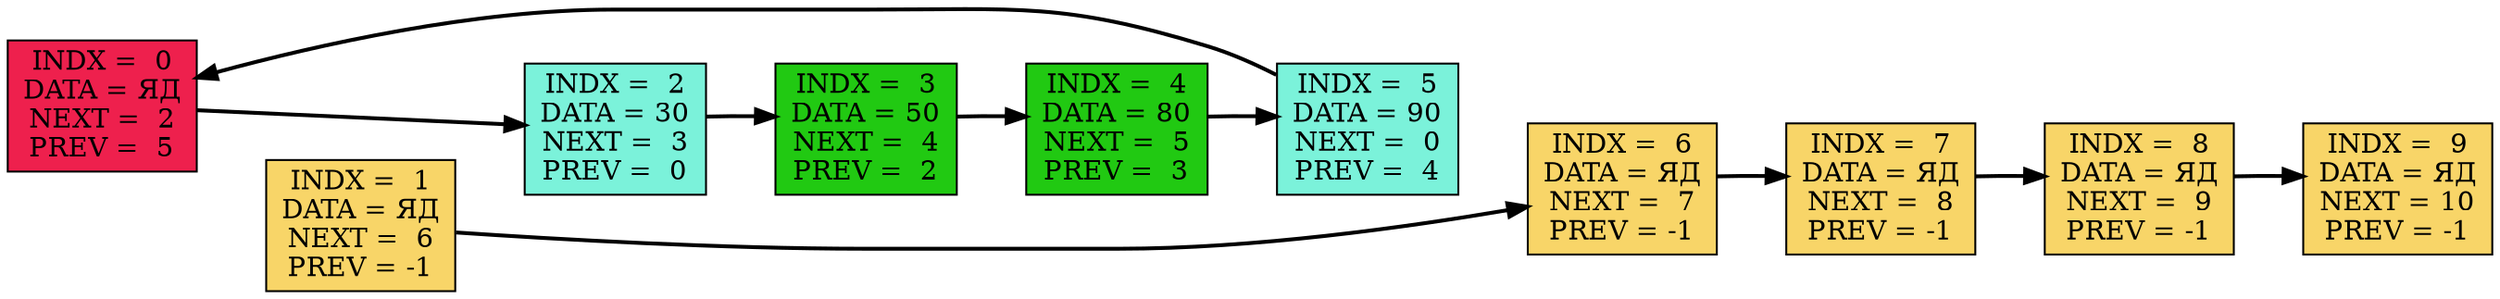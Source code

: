 digraph DotGraph
{
rankdir=LR;
    Node0 [shape="box", color="black", fontcolor="black", fillcolor="#EE204D", style="filled", weight="1", label="INDX =  0\nDATA = ЯД\nNEXT =  2\nPREV =  5"];
    Node1 [shape="box", color="black", fontcolor="black", fillcolor="#F8D568", style="filled", weight="1", label="INDX =  1\nDATA = ЯД\nNEXT =  6\nPREV = -1"];
    Node2 [shape="box", color="black", fontcolor="black", fillcolor="#7BF2DA", style="filled", weight="1", label="INDX =  2\nDATA = 30\nNEXT =  3\nPREV =  0"];
    Node3 [shape="box", color="black", fontcolor="black", fillcolor="#21C912", style="filled", weight="1", label="INDX =  3\nDATA = 50\nNEXT =  4\nPREV =  2"];
    Node4 [shape="box", color="black", fontcolor="black", fillcolor="#21C912", style="filled", weight="1", label="INDX =  4\nDATA = 80\nNEXT =  5\nPREV =  3"];
    Node5 [shape="box", color="black", fontcolor="black", fillcolor="#7BF2DA", style="filled", weight="1", label="INDX =  5\nDATA = 90\nNEXT =  0\nPREV =  4"];
    Node6 [shape="box", color="black", fontcolor="black", fillcolor="#F8D568", style="filled", weight="1", label="INDX =  6\nDATA = ЯД\nNEXT =  7\nPREV = -1"];
    Node7 [shape="box", color="black", fontcolor="black", fillcolor="#F8D568", style="filled", weight="1", label="INDX =  7\nDATA = ЯД\nNEXT =  8\nPREV = -1"];
    Node8 [shape="box", color="black", fontcolor="black", fillcolor="#F8D568", style="filled", weight="1", label="INDX =  8\nDATA = ЯД\nNEXT =  9\nPREV = -1"];
    Node9 [shape="box", color="black", fontcolor="black", fillcolor="#F8D568", style="filled", weight="1", label="INDX =  9\nDATA = ЯД\nNEXT = 10\nPREV = -1"];
    Node0 -> Node1 [color="#FFFFFF", style="invis", weight="1", label=""];
    Node1 -> Node2 [color="#FFFFFF", style="invis", weight="1", label=""];
    Node2 -> Node3 [color="#FFFFFF", style="invis", weight="1", label=""];
    Node3 -> Node4 [color="#FFFFFF", style="invis", weight="1", label=""];
    Node4 -> Node5 [color="#FFFFFF", style="invis", weight="1", label=""];
    Node5 -> Node6 [color="#FFFFFF", style="invis", weight="1", label=""];
    Node6 -> Node7 [color="#FFFFFF", style="invis", weight="1", label=""];
    Node7 -> Node8 [color="#FFFFFF", style="invis", weight="1", label=""];
    Node8 -> Node9 [color="#FFFFFF", style="invis", weight="1", label=""];
    Node0 -> Node2 [color="#000000", style="bold", weight="1", label=""];
    Node1 -> Node6 [color="#000000", style="bold", weight="1", label=""];
    Node2 -> Node3 [color="#000000", style="bold", weight="1", label=""];
    Node3 -> Node4 [color="#000000", style="bold", weight="1", label=""];
    Node4 -> Node5 [color="#000000", style="bold", weight="1", label=""];
    Node5 -> Node0 [color="#000000", style="bold", weight="1", label=""];
    Node6 -> Node7 [color="#000000", style="bold", weight="1", label=""];
    Node7 -> Node8 [color="#000000", style="bold", weight="1", label=""];
    Node8 -> Node9 [color="#000000", style="bold", weight="1", label=""];
}
